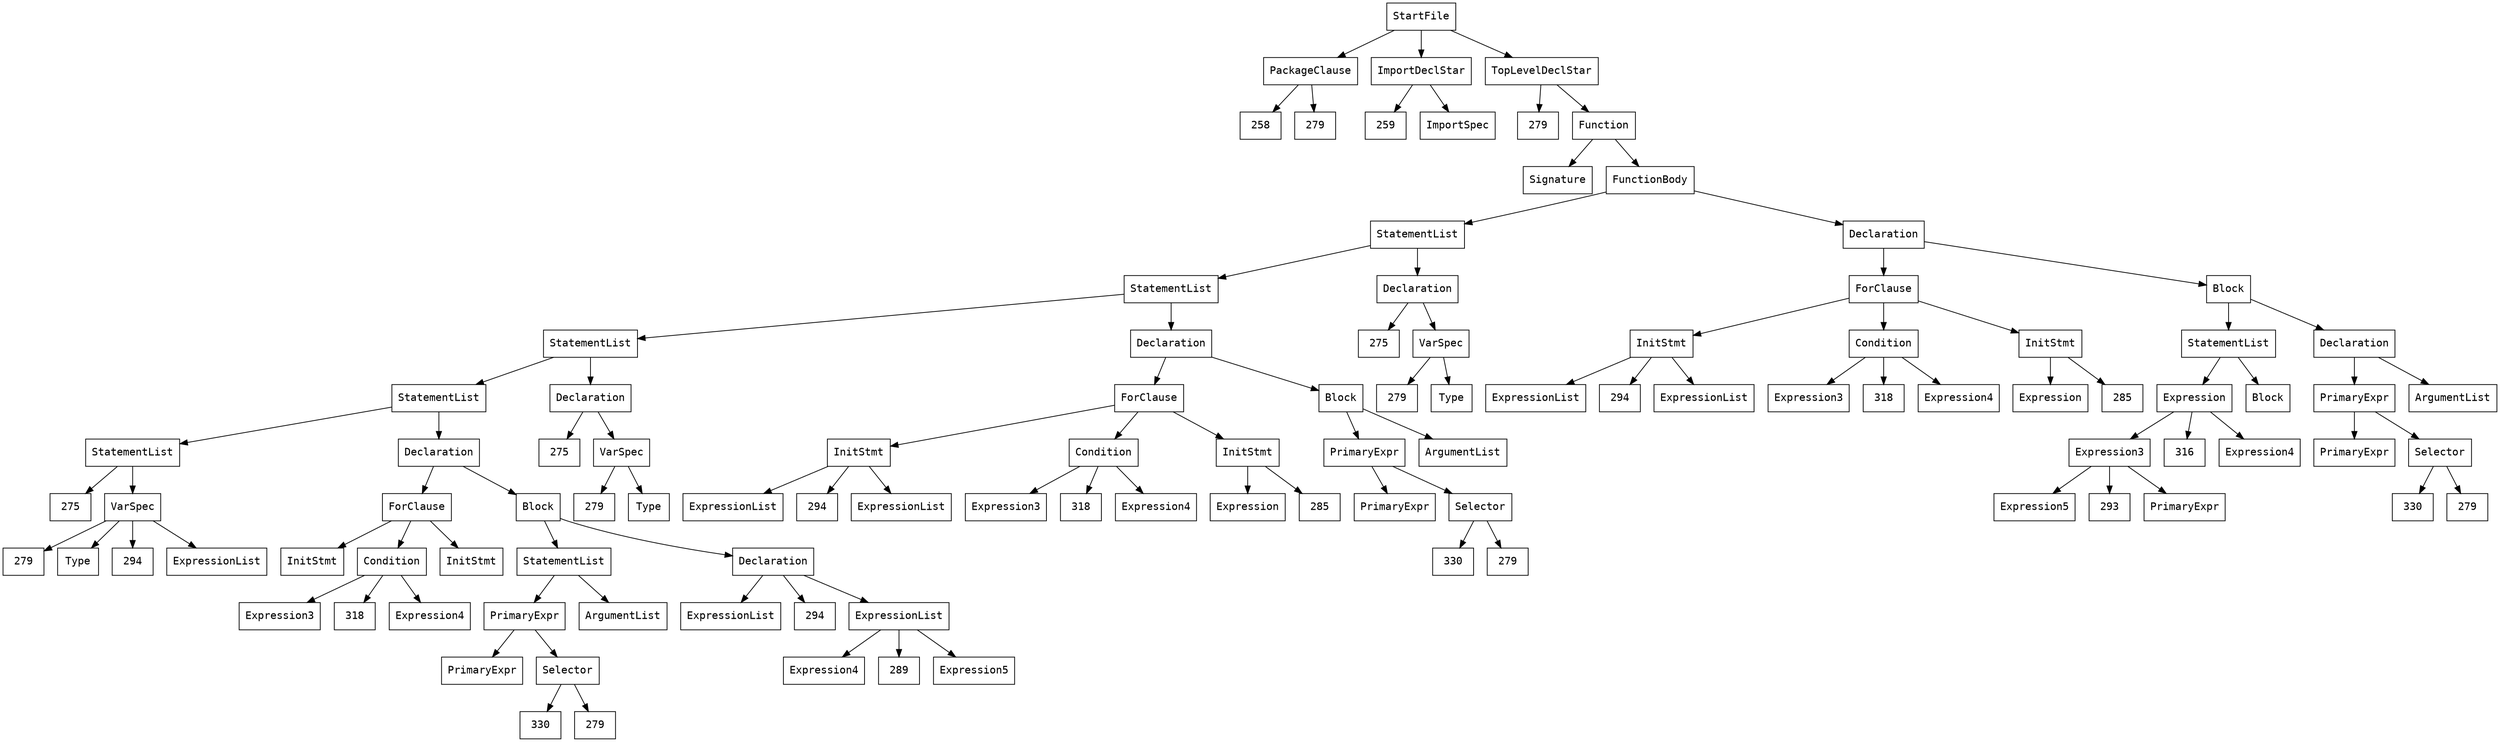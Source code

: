 digraph "src/parser.ypp"
 {
 node [fontname = courier, shape = box, colorscheme = paired6]
 edge [fontname = courier]
0 [label="StartFile"]
0->1
1 [label="PackageClause"]
1->2
2 [label="258"]
1->3
3 [label="279"]
0->4
4 [label="ImportDeclStar"]
4->5
5 [label="259"]
4->6
6 [label="ImportSpec"]
0->7
7 [label="TopLevelDeclStar"]
7->8
8 [label="279"]
7->9
9 [label="Function"]
9->10
10 [label="Signature"]
9->11
11 [label="FunctionBody"]
11->12
12 [label="StatementList"]
12->13
13 [label="StatementList"]
13->14
14 [label="StatementList"]
14->15
15 [label="StatementList"]
15->16
16 [label="StatementList"]
16->17
17 [label="275"]
16->18
18 [label="VarSpec"]
18->19
19 [label="279"]
18->20
20 [label="Type"]
18->21
21 [label="294"]
18->22
22 [label="ExpressionList"]
15->23
23 [label="Declaration"]
23->24
24 [label="ForClause"]
24->25
25 [label="InitStmt"]
24->26
26 [label="Condition"]
26->27
27 [label="Expression3"]
26->28
28 [label="318"]
26->29
29 [label="Expression4"]
24->30
30 [label="InitStmt"]
23->31
31 [label="Block"]
31->32
32 [label="StatementList"]
32->33
33 [label="PrimaryExpr"]
33->34
34 [label="PrimaryExpr"]
33->35
35 [label="Selector"]
35->36
36 [label="330"]
35->37
37 [label="279"]
32->38
38 [label="ArgumentList"]
31->39
39 [label="Declaration"]
39->40
40 [label="ExpressionList"]
39->41
41 [label="294"]
39->42
42 [label="ExpressionList"]
42->43
43 [label="Expression4"]
42->44
44 [label="289"]
42->45
45 [label="Expression5"]
14->46
46 [label="Declaration"]
46->47
47 [label="275"]
46->48
48 [label="VarSpec"]
48->49
49 [label="279"]
48->50
50 [label="Type"]
13->51
51 [label="Declaration"]
51->52
52 [label="ForClause"]
52->53
53 [label="InitStmt"]
53->54
54 [label="ExpressionList"]
53->55
55 [label="294"]
53->56
56 [label="ExpressionList"]
52->57
57 [label="Condition"]
57->58
58 [label="Expression3"]
57->59
59 [label="318"]
57->60
60 [label="Expression4"]
52->61
61 [label="InitStmt"]
61->62
62 [label="Expression"]
61->63
63 [label="285"]
51->64
64 [label="Block"]
64->65
65 [label="PrimaryExpr"]
65->66
66 [label="PrimaryExpr"]
65->67
67 [label="Selector"]
67->68
68 [label="330"]
67->69
69 [label="279"]
64->70
70 [label="ArgumentList"]
12->71
71 [label="Declaration"]
71->72
72 [label="275"]
71->73
73 [label="VarSpec"]
73->74
74 [label="279"]
73->75
75 [label="Type"]
11->76
76 [label="Declaration"]
76->77
77 [label="ForClause"]
77->78
78 [label="InitStmt"]
78->79
79 [label="ExpressionList"]
78->80
80 [label="294"]
78->81
81 [label="ExpressionList"]
77->82
82 [label="Condition"]
82->83
83 [label="Expression3"]
82->84
84 [label="318"]
82->85
85 [label="Expression4"]
77->86
86 [label="InitStmt"]
86->87
87 [label="Expression"]
86->88
88 [label="285"]
76->89
89 [label="Block"]
89->90
90 [label="StatementList"]
90->91
91 [label="Expression"]
91->92
92 [label="Expression3"]
92->93
93 [label="Expression5"]
92->94
94 [label="293"]
92->95
95 [label="PrimaryExpr"]
91->96
96 [label="316"]
91->97
97 [label="Expression4"]
90->98
98 [label="Block"]
89->99
99 [label="Declaration"]
99->100
100 [label="PrimaryExpr"]
100->101
101 [label="PrimaryExpr"]
100->102
102 [label="Selector"]
102->103
103 [label="330"]
102->104
104 [label="279"]
99->105
105 [label="ArgumentList"]
}

